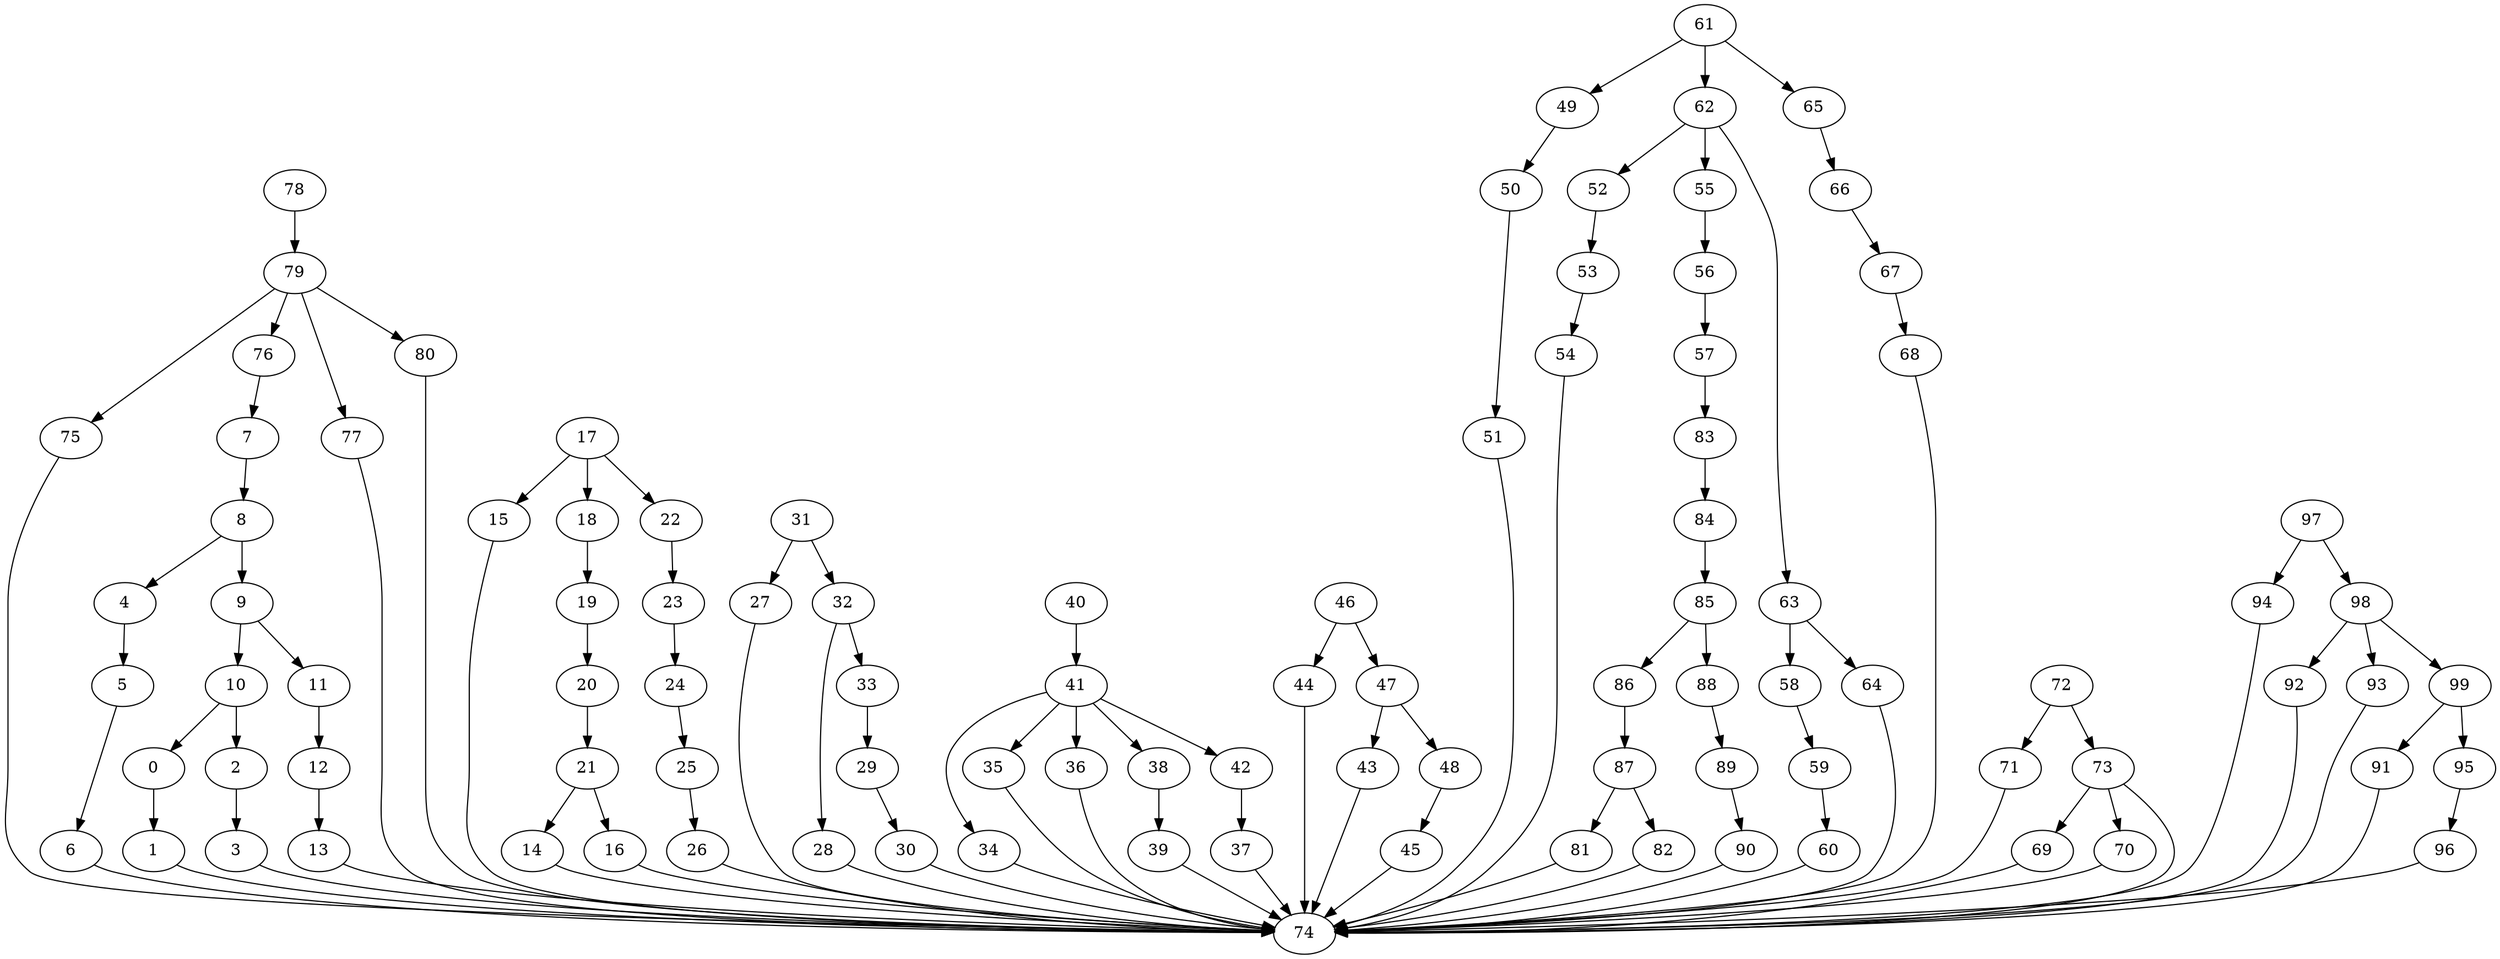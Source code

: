 strict digraph  {
0 [exec=57];
1 [exec=167];
2 [exec=174];
3 [exec=166];
4 [exec=149];
5 [exec=176];
6 [exec=196];
7 [exec=99];
8 [exec=153];
9 [exec=72];
10 [exec=174];
11 [exec=109];
12 [exec=55];
13 [exec=118];
14 [exec=66];
15 [exec=148];
16 [exec=146];
17 [exec=77];
18 [exec=64];
19 [exec=136];
20 [exec=110];
21 [exec=72];
22 [exec=177];
23 [exec=182];
24 [exec=103];
25 [exec=198];
26 [exec=86];
27 [exec=186];
28 [exec=130];
29 [exec=141];
30 [exec=176];
31 [exec=178];
32 [exec=100];
33 [exec=129];
34 [exec=138];
35 [exec=112];
36 [exec=53];
37 [exec=125];
38 [exec=137];
39 [exec=106];
40 [exec=118];
41 [exec=58];
42 [exec=158];
43 [exec=101];
44 [exec=91];
45 [exec=126];
46 [exec=79];
47 [exec=53];
48 [exec=147];
49 [exec=154];
50 [exec=156];
51 [exec=70];
52 [exec=200];
53 [exec=67];
54 [exec=123];
55 [exec=74];
56 [exec=58];
57 [exec=71];
58 [exec=77];
59 [exec=183];
60 [exec=184];
61 [exec=142];
62 [exec=89];
63 [exec=179];
64 [exec=174];
65 [exec=88];
66 [exec=66];
67 [exec=98];
68 [exec=54];
69 [exec=160];
70 [exec=163];
71 [exec=80];
72 [exec=71];
73 [exec=101];
74 [exec=107];
75 [exec=82];
76 [exec=162];
77 [exec=181];
78 [exec=73];
79 [exec=170];
80 [exec=194];
81 [exec=164];
82 [exec=78];
83 [exec=77];
84 [exec=104];
85 [exec=51];
86 [exec=55];
87 [exec=143];
88 [exec=160];
89 [exec=185];
90 [exec=73];
91 [exec=132];
92 [exec=184];
93 [exec=148];
94 [exec=183];
95 [exec=100];
96 [exec=51];
97 [exec=124];
98 [exec=125];
99 [exec=70];
0 -> 1  [comm=15];
1 -> 74  [comm=7];
2 -> 3  [comm=8];
3 -> 74  [comm=16];
4 -> 5  [comm=18];
5 -> 6  [comm=10];
6 -> 74  [comm=10];
7 -> 8  [comm=13];
8 -> 9  [comm=17];
8 -> 4  [comm=9];
9 -> 10  [comm=18];
9 -> 11  [comm=7];
10 -> 0  [comm=8];
10 -> 2  [comm=12];
11 -> 12  [comm=7];
12 -> 13  [comm=14];
13 -> 74  [comm=10];
14 -> 74  [comm=15];
15 -> 74  [comm=11];
16 -> 74  [comm=8];
17 -> 18  [comm=6];
17 -> 15  [comm=6];
17 -> 22  [comm=10];
18 -> 19  [comm=10];
19 -> 20  [comm=15];
20 -> 21  [comm=14];
21 -> 14  [comm=12];
21 -> 16  [comm=20];
22 -> 23  [comm=8];
23 -> 24  [comm=7];
24 -> 25  [comm=9];
25 -> 26  [comm=9];
26 -> 74  [comm=12];
27 -> 74  [comm=15];
28 -> 74  [comm=11];
29 -> 30  [comm=18];
30 -> 74  [comm=10];
31 -> 32  [comm=10];
31 -> 27  [comm=9];
32 -> 33  [comm=19];
32 -> 28  [comm=6];
33 -> 29  [comm=19];
34 -> 74  [comm=14];
35 -> 74  [comm=18];
36 -> 74  [comm=18];
37 -> 74  [comm=16];
38 -> 39  [comm=20];
39 -> 74  [comm=16];
40 -> 41  [comm=10];
41 -> 42  [comm=14];
41 -> 34  [comm=13];
41 -> 35  [comm=20];
41 -> 36  [comm=9];
41 -> 38  [comm=13];
42 -> 37  [comm=20];
43 -> 74  [comm=14];
44 -> 74  [comm=11];
45 -> 74  [comm=17];
46 -> 47  [comm=9];
46 -> 44  [comm=20];
47 -> 48  [comm=20];
47 -> 43  [comm=8];
48 -> 45  [comm=14];
49 -> 50  [comm=17];
50 -> 51  [comm=6];
51 -> 74  [comm=6];
52 -> 53  [comm=16];
53 -> 54  [comm=14];
54 -> 74  [comm=16];
55 -> 56  [comm=17];
56 -> 57  [comm=5];
57 -> 83  [comm=9];
58 -> 59  [comm=5];
59 -> 60  [comm=7];
60 -> 74  [comm=10];
61 -> 62  [comm=19];
61 -> 49  [comm=9];
61 -> 65  [comm=18];
62 -> 63  [comm=8];
62 -> 52  [comm=16];
62 -> 55  [comm=6];
63 -> 64  [comm=16];
63 -> 58  [comm=16];
64 -> 74  [comm=8];
65 -> 66  [comm=15];
66 -> 67  [comm=8];
67 -> 68  [comm=20];
68 -> 74  [comm=10];
69 -> 74  [comm=12];
70 -> 74  [comm=20];
71 -> 74  [comm=16];
72 -> 73  [comm=16];
72 -> 71  [comm=16];
73 -> 74  [comm=18];
73 -> 69  [comm=16];
73 -> 70  [comm=6];
75 -> 74  [comm=9];
76 -> 7  [comm=15];
77 -> 74  [comm=6];
78 -> 79  [comm=6];
79 -> 80  [comm=12];
79 -> 75  [comm=16];
79 -> 76  [comm=20];
79 -> 77  [comm=16];
80 -> 74  [comm=20];
81 -> 74  [comm=10];
82 -> 74  [comm=14];
83 -> 84  [comm=9];
84 -> 85  [comm=13];
85 -> 86  [comm=5];
85 -> 88  [comm=19];
86 -> 87  [comm=14];
87 -> 81  [comm=13];
87 -> 82  [comm=19];
88 -> 89  [comm=14];
89 -> 90  [comm=14];
90 -> 74  [comm=17];
91 -> 74  [comm=20];
92 -> 74  [comm=19];
93 -> 74  [comm=7];
94 -> 74  [comm=20];
95 -> 96  [comm=19];
96 -> 74  [comm=15];
97 -> 98  [comm=9];
97 -> 94  [comm=8];
98 -> 99  [comm=16];
98 -> 92  [comm=19];
98 -> 93  [comm=16];
99 -> 91  [comm=20];
99 -> 95  [comm=17];
}
